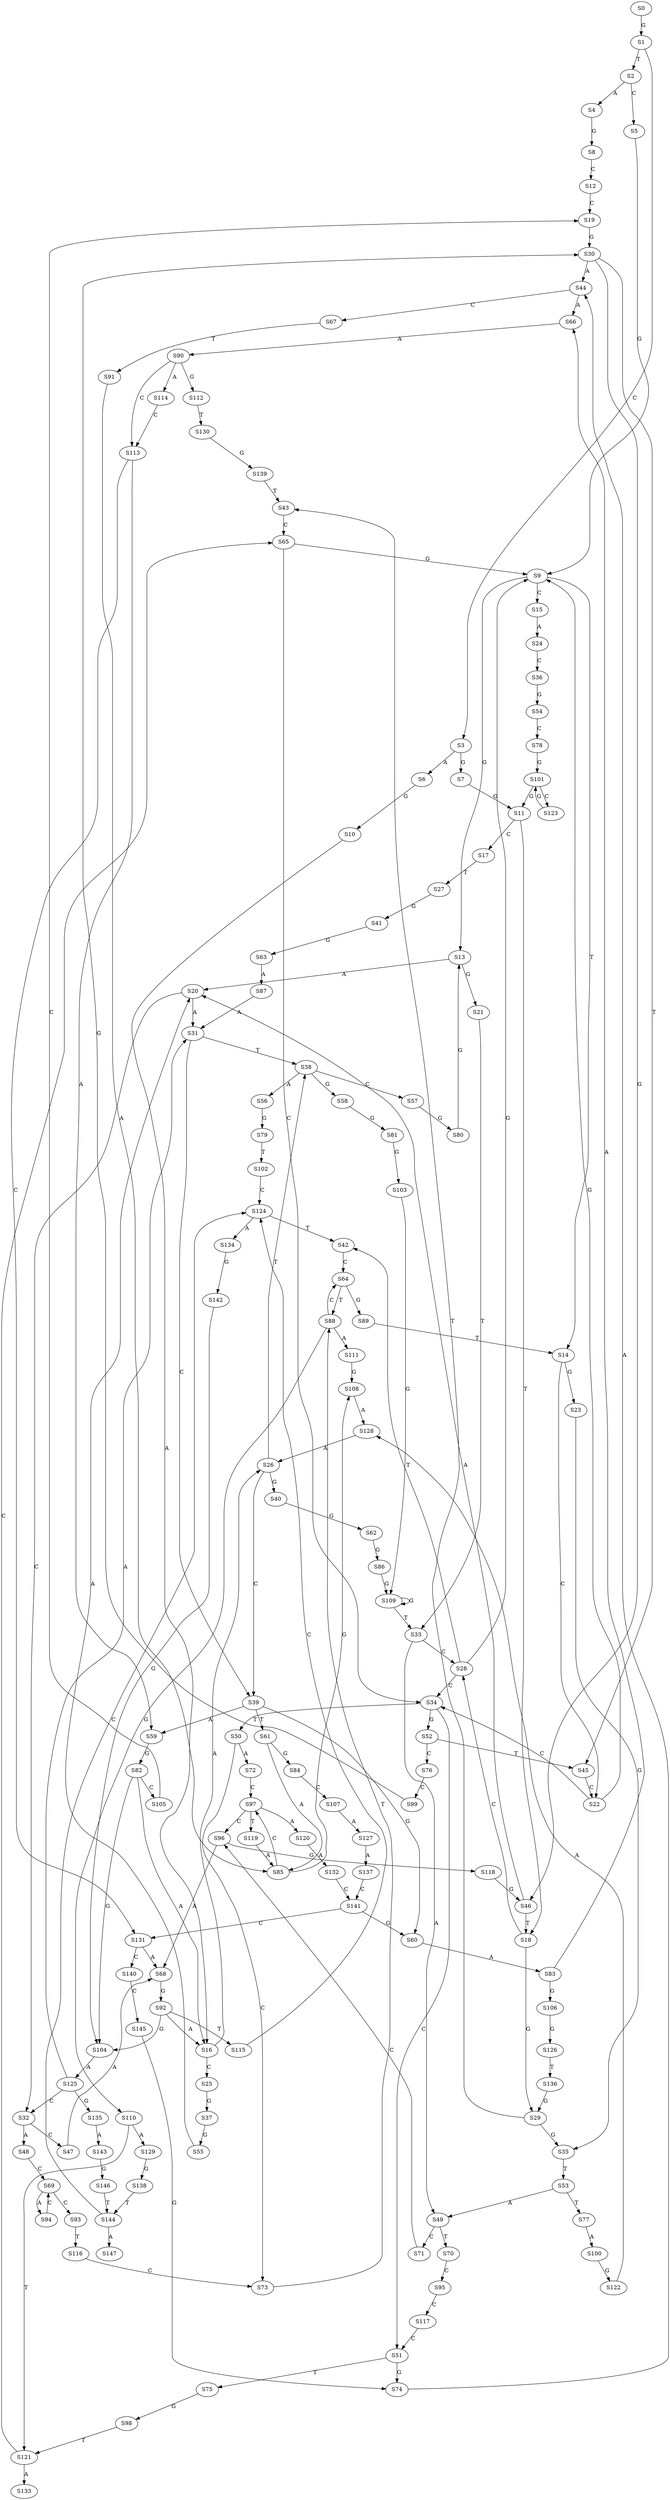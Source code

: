 strict digraph  {
	S0 -> S1 [ label = G ];
	S1 -> S2 [ label = T ];
	S1 -> S3 [ label = C ];
	S2 -> S4 [ label = A ];
	S2 -> S5 [ label = C ];
	S3 -> S6 [ label = A ];
	S3 -> S7 [ label = G ];
	S4 -> S8 [ label = G ];
	S5 -> S9 [ label = G ];
	S6 -> S10 [ label = G ];
	S7 -> S11 [ label = G ];
	S8 -> S12 [ label = C ];
	S9 -> S13 [ label = G ];
	S9 -> S14 [ label = T ];
	S9 -> S15 [ label = C ];
	S10 -> S16 [ label = A ];
	S11 -> S17 [ label = C ];
	S11 -> S18 [ label = T ];
	S12 -> S19 [ label = C ];
	S13 -> S20 [ label = A ];
	S13 -> S21 [ label = G ];
	S14 -> S22 [ label = C ];
	S14 -> S23 [ label = G ];
	S15 -> S24 [ label = A ];
	S16 -> S25 [ label = C ];
	S16 -> S26 [ label = A ];
	S17 -> S27 [ label = T ];
	S18 -> S28 [ label = C ];
	S18 -> S29 [ label = G ];
	S19 -> S30 [ label = G ];
	S20 -> S31 [ label = A ];
	S20 -> S32 [ label = C ];
	S21 -> S33 [ label = T ];
	S22 -> S9 [ label = G ];
	S22 -> S34 [ label = C ];
	S23 -> S35 [ label = G ];
	S24 -> S36 [ label = C ];
	S25 -> S37 [ label = G ];
	S26 -> S38 [ label = T ];
	S26 -> S39 [ label = C ];
	S26 -> S40 [ label = G ];
	S27 -> S41 [ label = G ];
	S28 -> S34 [ label = C ];
	S28 -> S9 [ label = G ];
	S28 -> S42 [ label = T ];
	S29 -> S43 [ label = T ];
	S29 -> S35 [ label = G ];
	S30 -> S44 [ label = A ];
	S30 -> S45 [ label = T ];
	S30 -> S46 [ label = G ];
	S31 -> S38 [ label = T ];
	S31 -> S39 [ label = C ];
	S32 -> S47 [ label = C ];
	S32 -> S48 [ label = A ];
	S33 -> S49 [ label = A ];
	S33 -> S28 [ label = C ];
	S34 -> S50 [ label = T ];
	S34 -> S51 [ label = C ];
	S34 -> S52 [ label = G ];
	S35 -> S53 [ label = T ];
	S36 -> S54 [ label = G ];
	S37 -> S55 [ label = G ];
	S38 -> S56 [ label = A ];
	S38 -> S57 [ label = C ];
	S38 -> S58 [ label = G ];
	S39 -> S59 [ label = A ];
	S39 -> S60 [ label = G ];
	S39 -> S61 [ label = T ];
	S40 -> S62 [ label = G ];
	S41 -> S63 [ label = G ];
	S42 -> S64 [ label = C ];
	S43 -> S65 [ label = C ];
	S44 -> S66 [ label = A ];
	S44 -> S67 [ label = C ];
	S45 -> S22 [ label = C ];
	S46 -> S20 [ label = A ];
	S46 -> S18 [ label = T ];
	S47 -> S68 [ label = A ];
	S48 -> S69 [ label = C ];
	S49 -> S70 [ label = T ];
	S49 -> S71 [ label = C ];
	S50 -> S72 [ label = A ];
	S50 -> S73 [ label = C ];
	S51 -> S74 [ label = G ];
	S51 -> S75 [ label = T ];
	S52 -> S76 [ label = C ];
	S52 -> S45 [ label = T ];
	S53 -> S49 [ label = A ];
	S53 -> S77 [ label = T ];
	S54 -> S78 [ label = C ];
	S55 -> S20 [ label = A ];
	S56 -> S79 [ label = G ];
	S57 -> S80 [ label = G ];
	S58 -> S81 [ label = G ];
	S59 -> S82 [ label = G ];
	S60 -> S83 [ label = A ];
	S61 -> S84 [ label = G ];
	S61 -> S85 [ label = A ];
	S62 -> S86 [ label = G ];
	S63 -> S87 [ label = A ];
	S64 -> S88 [ label = T ];
	S64 -> S89 [ label = G ];
	S65 -> S9 [ label = G ];
	S65 -> S34 [ label = C ];
	S66 -> S90 [ label = A ];
	S67 -> S91 [ label = T ];
	S68 -> S92 [ label = G ];
	S69 -> S93 [ label = C ];
	S69 -> S94 [ label = A ];
	S70 -> S95 [ label = C ];
	S71 -> S96 [ label = C ];
	S72 -> S97 [ label = C ];
	S73 -> S88 [ label = T ];
	S74 -> S44 [ label = A ];
	S75 -> S98 [ label = G ];
	S76 -> S99 [ label = C ];
	S77 -> S100 [ label = A ];
	S78 -> S101 [ label = G ];
	S79 -> S102 [ label = T ];
	S80 -> S13 [ label = G ];
	S81 -> S103 [ label = G ];
	S82 -> S104 [ label = G ];
	S82 -> S105 [ label = C ];
	S82 -> S16 [ label = A ];
	S83 -> S106 [ label = G ];
	S83 -> S66 [ label = A ];
	S84 -> S107 [ label = C ];
	S85 -> S108 [ label = G ];
	S85 -> S97 [ label = C ];
	S86 -> S109 [ label = G ];
	S87 -> S31 [ label = A ];
	S88 -> S110 [ label = G ];
	S88 -> S64 [ label = C ];
	S88 -> S111 [ label = A ];
	S89 -> S14 [ label = T ];
	S90 -> S112 [ label = G ];
	S90 -> S113 [ label = C ];
	S90 -> S114 [ label = A ];
	S91 -> S85 [ label = A ];
	S92 -> S115 [ label = T ];
	S92 -> S104 [ label = G ];
	S92 -> S16 [ label = A ];
	S93 -> S116 [ label = T ];
	S94 -> S69 [ label = C ];
	S95 -> S117 [ label = C ];
	S96 -> S68 [ label = A ];
	S96 -> S118 [ label = G ];
	S97 -> S96 [ label = C ];
	S97 -> S119 [ label = T ];
	S97 -> S120 [ label = A ];
	S98 -> S121 [ label = T ];
	S99 -> S30 [ label = G ];
	S100 -> S122 [ label = G ];
	S101 -> S11 [ label = G ];
	S101 -> S123 [ label = C ];
	S102 -> S124 [ label = C ];
	S103 -> S109 [ label = G ];
	S104 -> S125 [ label = A ];
	S105 -> S19 [ label = C ];
	S106 -> S126 [ label = G ];
	S107 -> S127 [ label = A ];
	S108 -> S128 [ label = A ];
	S109 -> S33 [ label = T ];
	S109 -> S109 [ label = G ];
	S110 -> S129 [ label = A ];
	S110 -> S121 [ label = T ];
	S111 -> S108 [ label = G ];
	S112 -> S130 [ label = T ];
	S113 -> S131 [ label = C ];
	S113 -> S59 [ label = A ];
	S114 -> S113 [ label = C ];
	S115 -> S124 [ label = C ];
	S116 -> S73 [ label = C ];
	S117 -> S51 [ label = C ];
	S118 -> S46 [ label = G ];
	S119 -> S85 [ label = A ];
	S120 -> S132 [ label = A ];
	S121 -> S133 [ label = A ];
	S121 -> S65 [ label = C ];
	S122 -> S128 [ label = A ];
	S123 -> S101 [ label = G ];
	S124 -> S42 [ label = T ];
	S124 -> S134 [ label = A ];
	S125 -> S31 [ label = A ];
	S125 -> S32 [ label = C ];
	S125 -> S135 [ label = G ];
	S126 -> S136 [ label = T ];
	S127 -> S137 [ label = A ];
	S128 -> S26 [ label = A ];
	S129 -> S138 [ label = G ];
	S130 -> S139 [ label = G ];
	S131 -> S140 [ label = C ];
	S131 -> S68 [ label = A ];
	S132 -> S141 [ label = C ];
	S134 -> S142 [ label = G ];
	S135 -> S143 [ label = A ];
	S136 -> S29 [ label = G ];
	S137 -> S141 [ label = C ];
	S138 -> S144 [ label = T ];
	S139 -> S43 [ label = T ];
	S140 -> S145 [ label = C ];
	S141 -> S131 [ label = C ];
	S141 -> S60 [ label = G ];
	S142 -> S104 [ label = G ];
	S143 -> S146 [ label = G ];
	S144 -> S147 [ label = A ];
	S144 -> S124 [ label = C ];
	S145 -> S74 [ label = G ];
	S146 -> S144 [ label = T ];
}
